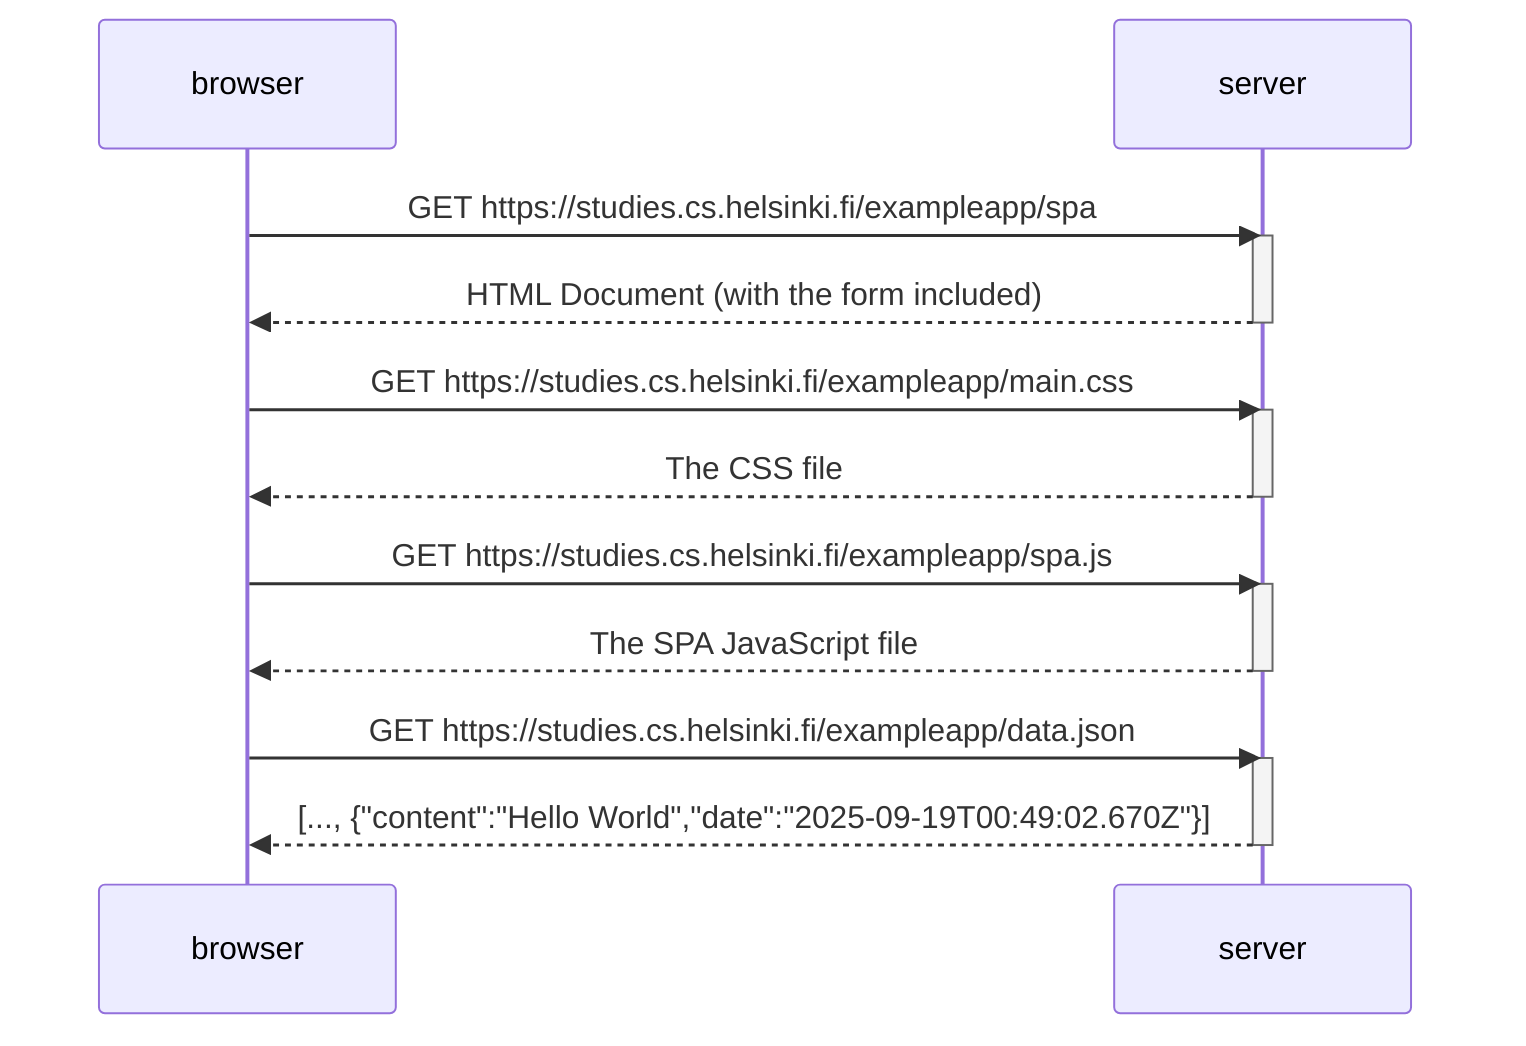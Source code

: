 sequenceDiagram
    participant browser
    participant server
    
    browser->>server: GET https://studies.cs.helsinki.fi/exampleapp/spa
    activate server
    server-->>browser: HTML Document (with the form included)
    deactivate server

    browser->>server: GET https://studies.cs.helsinki.fi/exampleapp/main.css
    activate server
    server-->>browser: The CSS file
    deactivate server

    browser->>server: GET https://studies.cs.helsinki.fi/exampleapp/spa.js
    activate server
    server-->>browser: The SPA JavaScript file
    deactivate server

    browser->>server: GET https://studies.cs.helsinki.fi/exampleapp/data.json
    activate server
    server-->>browser: [..., {"content":"Hello World","date":"2025-09-19T00:49:02.670Z"}]
    deactivate server